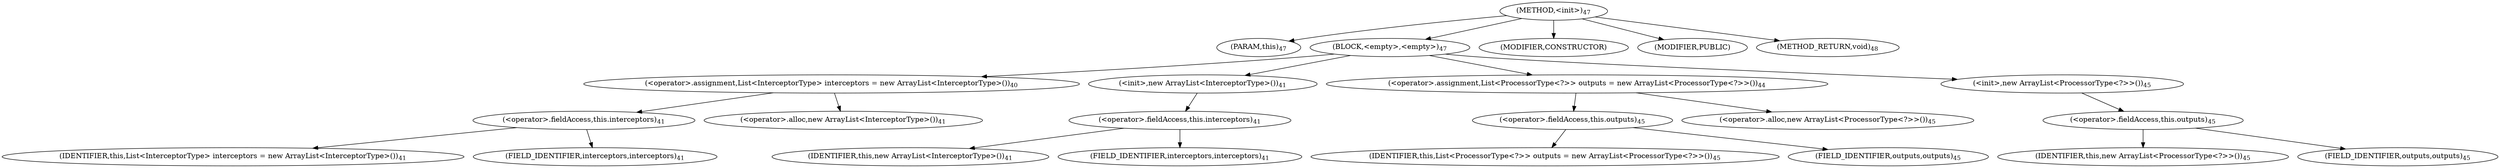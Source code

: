 digraph "&lt;init&gt;" {  
"44" [label = <(METHOD,&lt;init&gt;)<SUB>47</SUB>> ]
"45" [label = <(PARAM,this)<SUB>47</SUB>> ]
"46" [label = <(BLOCK,&lt;empty&gt;,&lt;empty&gt;)<SUB>47</SUB>> ]
"47" [label = <(&lt;operator&gt;.assignment,List&lt;InterceptorType&gt; interceptors = new ArrayList&lt;InterceptorType&gt;())<SUB>40</SUB>> ]
"48" [label = <(&lt;operator&gt;.fieldAccess,this.interceptors)<SUB>41</SUB>> ]
"49" [label = <(IDENTIFIER,this,List&lt;InterceptorType&gt; interceptors = new ArrayList&lt;InterceptorType&gt;())<SUB>41</SUB>> ]
"50" [label = <(FIELD_IDENTIFIER,interceptors,interceptors)<SUB>41</SUB>> ]
"51" [label = <(&lt;operator&gt;.alloc,new ArrayList&lt;InterceptorType&gt;())<SUB>41</SUB>> ]
"52" [label = <(&lt;init&gt;,new ArrayList&lt;InterceptorType&gt;())<SUB>41</SUB>> ]
"53" [label = <(&lt;operator&gt;.fieldAccess,this.interceptors)<SUB>41</SUB>> ]
"54" [label = <(IDENTIFIER,this,new ArrayList&lt;InterceptorType&gt;())<SUB>41</SUB>> ]
"55" [label = <(FIELD_IDENTIFIER,interceptors,interceptors)<SUB>41</SUB>> ]
"56" [label = <(&lt;operator&gt;.assignment,List&lt;ProcessorType&lt;?&gt;&gt; outputs = new ArrayList&lt;ProcessorType&lt;?&gt;&gt;())<SUB>44</SUB>> ]
"57" [label = <(&lt;operator&gt;.fieldAccess,this.outputs)<SUB>45</SUB>> ]
"58" [label = <(IDENTIFIER,this,List&lt;ProcessorType&lt;?&gt;&gt; outputs = new ArrayList&lt;ProcessorType&lt;?&gt;&gt;())<SUB>45</SUB>> ]
"59" [label = <(FIELD_IDENTIFIER,outputs,outputs)<SUB>45</SUB>> ]
"60" [label = <(&lt;operator&gt;.alloc,new ArrayList&lt;ProcessorType&lt;?&gt;&gt;())<SUB>45</SUB>> ]
"61" [label = <(&lt;init&gt;,new ArrayList&lt;ProcessorType&lt;?&gt;&gt;())<SUB>45</SUB>> ]
"62" [label = <(&lt;operator&gt;.fieldAccess,this.outputs)<SUB>45</SUB>> ]
"63" [label = <(IDENTIFIER,this,new ArrayList&lt;ProcessorType&lt;?&gt;&gt;())<SUB>45</SUB>> ]
"64" [label = <(FIELD_IDENTIFIER,outputs,outputs)<SUB>45</SUB>> ]
"65" [label = <(MODIFIER,CONSTRUCTOR)> ]
"66" [label = <(MODIFIER,PUBLIC)> ]
"67" [label = <(METHOD_RETURN,void)<SUB>48</SUB>> ]
  "44" -> "45" 
  "44" -> "46" 
  "44" -> "65" 
  "44" -> "66" 
  "44" -> "67" 
  "46" -> "47" 
  "46" -> "52" 
  "46" -> "56" 
  "46" -> "61" 
  "47" -> "48" 
  "47" -> "51" 
  "48" -> "49" 
  "48" -> "50" 
  "52" -> "53" 
  "53" -> "54" 
  "53" -> "55" 
  "56" -> "57" 
  "56" -> "60" 
  "57" -> "58" 
  "57" -> "59" 
  "61" -> "62" 
  "62" -> "63" 
  "62" -> "64" 
}
